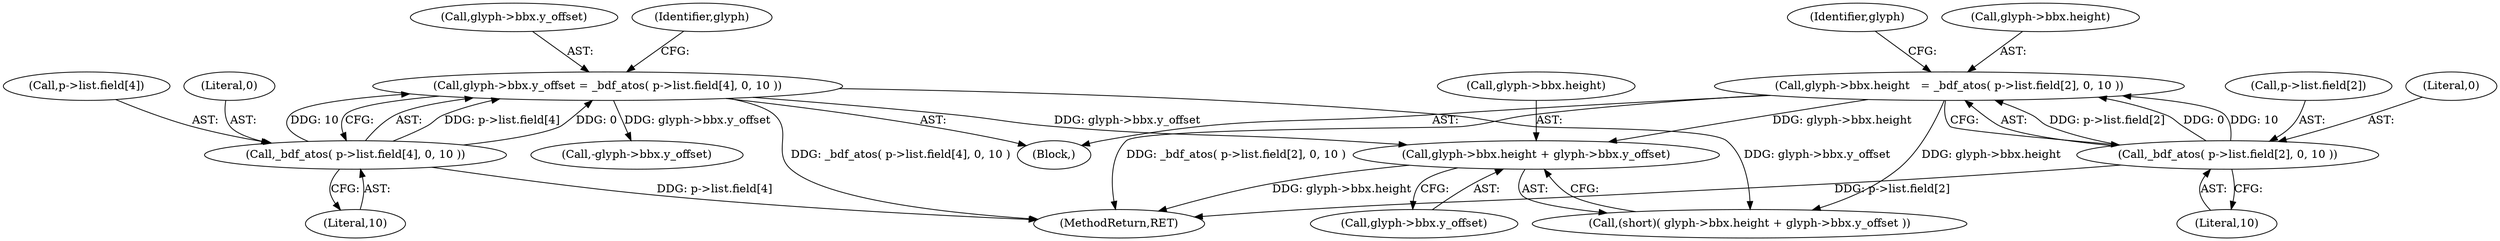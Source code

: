 digraph "0_savannah_07bdb6e289c7954e2a533039dc93c1c136099d2d@pointer" {
"1001239" [label="(Call,glyph->bbx.height + glyph->bbx.y_offset)"];
"1001183" [label="(Call,glyph->bbx.height   = _bdf_atos( p->list.field[2], 0, 10 ))"];
"1001189" [label="(Call,_bdf_atos( p->list.field[2], 0, 10 ))"];
"1001215" [label="(Call,glyph->bbx.y_offset = _bdf_atos( p->list.field[4], 0, 10 ))"];
"1001221" [label="(Call,_bdf_atos( p->list.field[4], 0, 10 ))"];
"1001202" [label="(Identifier,glyph)"];
"1001240" [label="(Call,glyph->bbx.height)"];
"1001143" [label="(Block,)"];
"1001258" [label="(Call,-glyph->bbx.y_offset)"];
"1001245" [label="(Call,glyph->bbx.y_offset)"];
"1001189" [label="(Call,_bdf_atos( p->list.field[2], 0, 10 ))"];
"1001216" [label="(Call,glyph->bbx.y_offset)"];
"1001190" [label="(Call,p->list.field[2])"];
"1001197" [label="(Literal,0)"];
"1001221" [label="(Call,_bdf_atos( p->list.field[4], 0, 10 ))"];
"1001234" [label="(Identifier,glyph)"];
"1001229" [label="(Literal,0)"];
"1001198" [label="(Literal,10)"];
"1001237" [label="(Call,(short)( glyph->bbx.height + glyph->bbx.y_offset ))"];
"1001239" [label="(Call,glyph->bbx.height + glyph->bbx.y_offset)"];
"1001230" [label="(Literal,10)"];
"1001215" [label="(Call,glyph->bbx.y_offset = _bdf_atos( p->list.field[4], 0, 10 ))"];
"1001568" [label="(MethodReturn,RET)"];
"1001222" [label="(Call,p->list.field[4])"];
"1001183" [label="(Call,glyph->bbx.height   = _bdf_atos( p->list.field[2], 0, 10 ))"];
"1001184" [label="(Call,glyph->bbx.height)"];
"1001239" -> "1001237"  [label="AST: "];
"1001239" -> "1001245"  [label="CFG: "];
"1001240" -> "1001239"  [label="AST: "];
"1001245" -> "1001239"  [label="AST: "];
"1001237" -> "1001239"  [label="CFG: "];
"1001239" -> "1001568"  [label="DDG: glyph->bbx.height"];
"1001183" -> "1001239"  [label="DDG: glyph->bbx.height"];
"1001215" -> "1001239"  [label="DDG: glyph->bbx.y_offset"];
"1001183" -> "1001143"  [label="AST: "];
"1001183" -> "1001189"  [label="CFG: "];
"1001184" -> "1001183"  [label="AST: "];
"1001189" -> "1001183"  [label="AST: "];
"1001202" -> "1001183"  [label="CFG: "];
"1001183" -> "1001568"  [label="DDG: _bdf_atos( p->list.field[2], 0, 10 )"];
"1001189" -> "1001183"  [label="DDG: p->list.field[2]"];
"1001189" -> "1001183"  [label="DDG: 0"];
"1001189" -> "1001183"  [label="DDG: 10"];
"1001183" -> "1001237"  [label="DDG: glyph->bbx.height"];
"1001189" -> "1001198"  [label="CFG: "];
"1001190" -> "1001189"  [label="AST: "];
"1001197" -> "1001189"  [label="AST: "];
"1001198" -> "1001189"  [label="AST: "];
"1001189" -> "1001568"  [label="DDG: p->list.field[2]"];
"1001215" -> "1001143"  [label="AST: "];
"1001215" -> "1001221"  [label="CFG: "];
"1001216" -> "1001215"  [label="AST: "];
"1001221" -> "1001215"  [label="AST: "];
"1001234" -> "1001215"  [label="CFG: "];
"1001215" -> "1001568"  [label="DDG: _bdf_atos( p->list.field[4], 0, 10 )"];
"1001221" -> "1001215"  [label="DDG: p->list.field[4]"];
"1001221" -> "1001215"  [label="DDG: 0"];
"1001221" -> "1001215"  [label="DDG: 10"];
"1001215" -> "1001237"  [label="DDG: glyph->bbx.y_offset"];
"1001215" -> "1001258"  [label="DDG: glyph->bbx.y_offset"];
"1001221" -> "1001230"  [label="CFG: "];
"1001222" -> "1001221"  [label="AST: "];
"1001229" -> "1001221"  [label="AST: "];
"1001230" -> "1001221"  [label="AST: "];
"1001221" -> "1001568"  [label="DDG: p->list.field[4]"];
}
